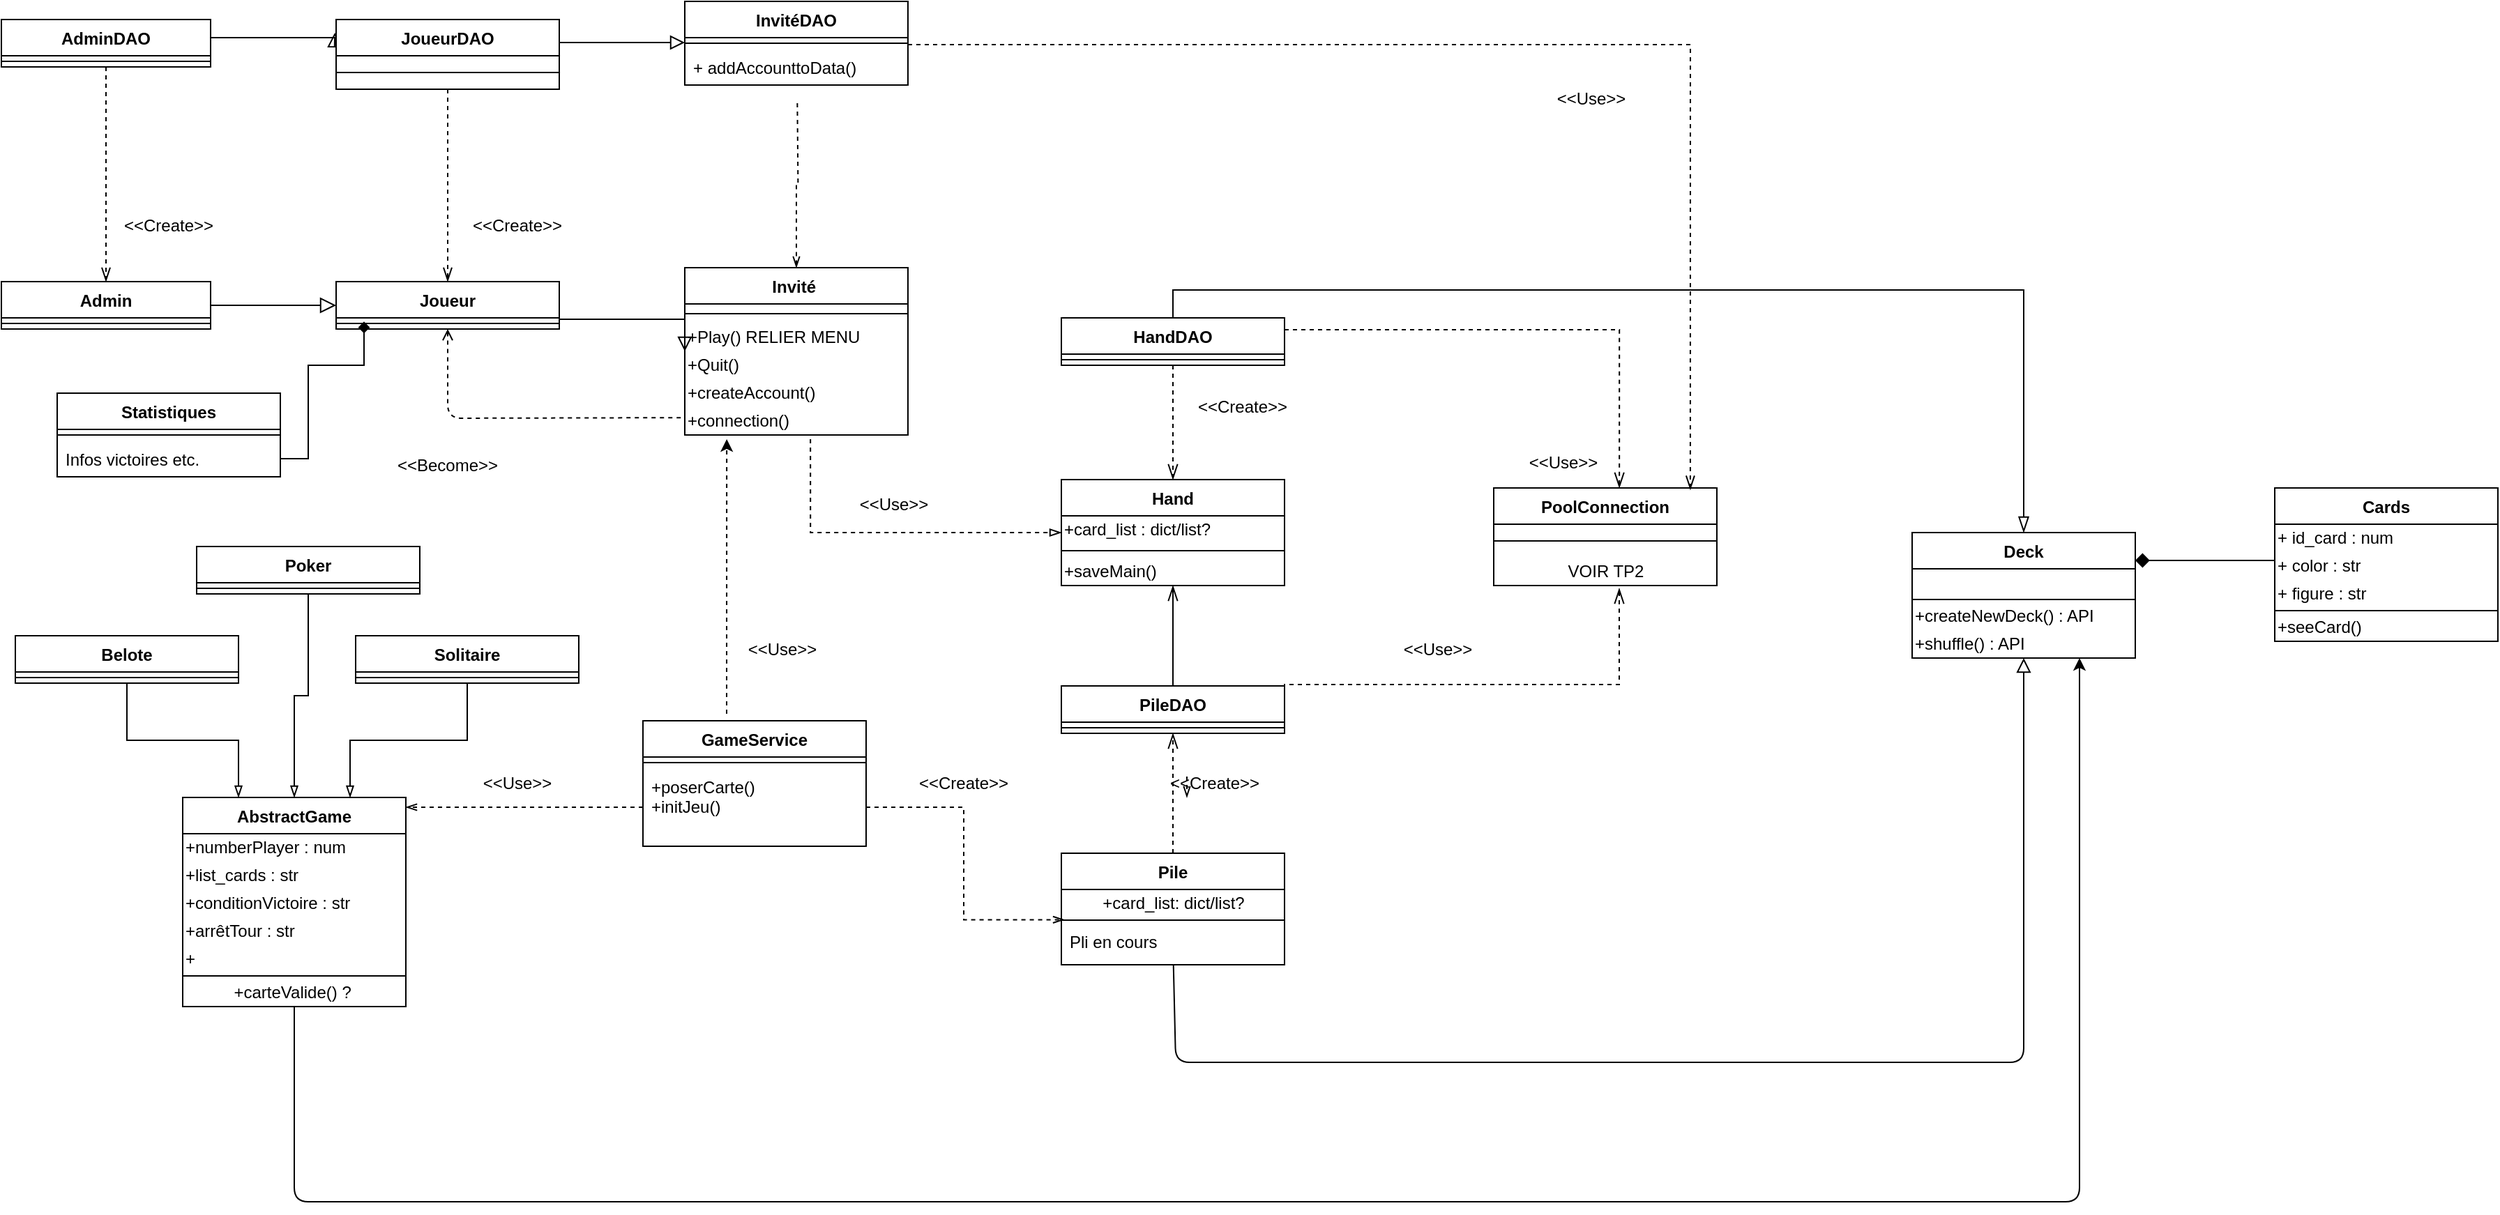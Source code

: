 <mxfile version="13.7.7" type="github">
  <diagram id="C5RBs43oDa-KdzZeNtuy" name="Page-1">
    <mxGraphModel dx="1422" dy="1950" grid="1" gridSize="10" guides="1" tooltips="1" connect="1" arrows="1" fold="1" page="1" pageScale="1" pageWidth="827" pageHeight="1169" math="0" shadow="0" extFonts="Permanent Marker^https://fonts.googleapis.com/css?family=Permanent+Marker">
      <root>
        <mxCell id="WIyWlLk6GJQsqaUBKTNV-0" />
        <mxCell id="WIyWlLk6GJQsqaUBKTNV-1" parent="WIyWlLk6GJQsqaUBKTNV-0" />
        <mxCell id="MVKSW0jM2tbk2f1vbTIU-30" style="edgeStyle=orthogonalEdgeStyle;rounded=0;orthogonalLoop=1;jettySize=auto;html=1;exitX=0.5;exitY=1;exitDx=0;exitDy=0;entryX=0.25;entryY=0;entryDx=0;entryDy=0;endArrow=blockThin;endFill=0;fontColor=none;" parent="WIyWlLk6GJQsqaUBKTNV-1" source="MVKSW0jM2tbk2f1vbTIU-24" target="MVKSW0jM2tbk2f1vbTIU-8" edge="1">
          <mxGeometry relative="1" as="geometry" />
        </mxCell>
        <mxCell id="MVKSW0jM2tbk2f1vbTIU-24" value="Belote" style="swimlane;fontStyle=1;align=center;verticalAlign=top;childLayout=stackLayout;horizontal=1;startSize=26;horizontalStack=0;resizeParent=1;resizeParentMax=0;resizeLast=0;collapsible=1;marginBottom=0;fontColor=none;" parent="WIyWlLk6GJQsqaUBKTNV-1" vertex="1">
          <mxGeometry x="10" y="194" width="160" height="34" as="geometry" />
        </mxCell>
        <mxCell id="MVKSW0jM2tbk2f1vbTIU-26" value="" style="line;strokeWidth=1;fillColor=none;align=left;verticalAlign=middle;spacingTop=-1;spacingLeft=3;spacingRight=3;rotatable=0;labelPosition=right;points=[];portConstraint=eastwest;" parent="MVKSW0jM2tbk2f1vbTIU-24" vertex="1">
          <mxGeometry y="26" width="160" height="8" as="geometry" />
        </mxCell>
        <mxCell id="MVKSW0jM2tbk2f1vbTIU-29" style="edgeStyle=orthogonalEdgeStyle;rounded=0;orthogonalLoop=1;jettySize=auto;html=1;exitX=0.5;exitY=1;exitDx=0;exitDy=0;endArrow=blockThin;endFill=0;fontColor=none;entryX=0.5;entryY=0;entryDx=0;entryDy=0;" parent="WIyWlLk6GJQsqaUBKTNV-1" source="MVKSW0jM2tbk2f1vbTIU-20" target="MVKSW0jM2tbk2f1vbTIU-8" edge="1">
          <mxGeometry relative="1" as="geometry">
            <mxPoint x="210" y="270" as="targetPoint" />
          </mxGeometry>
        </mxCell>
        <mxCell id="MVKSW0jM2tbk2f1vbTIU-20" value="Poker" style="swimlane;fontStyle=1;align=center;verticalAlign=top;childLayout=stackLayout;horizontal=1;startSize=26;horizontalStack=0;resizeParent=1;resizeParentMax=0;resizeLast=0;collapsible=1;marginBottom=0;fontColor=none;" parent="WIyWlLk6GJQsqaUBKTNV-1" vertex="1">
          <mxGeometry x="140" y="130" width="160" height="34" as="geometry" />
        </mxCell>
        <mxCell id="MVKSW0jM2tbk2f1vbTIU-22" value="" style="line;strokeWidth=1;fillColor=none;align=left;verticalAlign=middle;spacingTop=-1;spacingLeft=3;spacingRight=3;rotatable=0;labelPosition=right;points=[];portConstraint=eastwest;" parent="MVKSW0jM2tbk2f1vbTIU-20" vertex="1">
          <mxGeometry y="26" width="160" height="8" as="geometry" />
        </mxCell>
        <mxCell id="MVKSW0jM2tbk2f1vbTIU-31" style="edgeStyle=orthogonalEdgeStyle;rounded=0;orthogonalLoop=1;jettySize=auto;html=1;exitX=0.5;exitY=1;exitDx=0;exitDy=0;entryX=0.75;entryY=0;entryDx=0;entryDy=0;endArrow=blockThin;endFill=0;fontColor=none;" parent="WIyWlLk6GJQsqaUBKTNV-1" source="MVKSW0jM2tbk2f1vbTIU-16" target="MVKSW0jM2tbk2f1vbTIU-8" edge="1">
          <mxGeometry relative="1" as="geometry" />
        </mxCell>
        <mxCell id="MVKSW0jM2tbk2f1vbTIU-16" value="Solitaire" style="swimlane;fontStyle=1;align=center;verticalAlign=top;childLayout=stackLayout;horizontal=1;startSize=26;horizontalStack=0;resizeParent=1;resizeParentMax=0;resizeLast=0;collapsible=1;marginBottom=0;fontColor=none;" parent="WIyWlLk6GJQsqaUBKTNV-1" vertex="1">
          <mxGeometry x="254" y="194" width="160" height="34" as="geometry" />
        </mxCell>
        <mxCell id="MVKSW0jM2tbk2f1vbTIU-18" value="" style="line;strokeWidth=1;fillColor=none;align=left;verticalAlign=middle;spacingTop=-1;spacingLeft=3;spacingRight=3;rotatable=0;labelPosition=right;points=[];portConstraint=eastwest;" parent="MVKSW0jM2tbk2f1vbTIU-16" vertex="1">
          <mxGeometry y="26" width="160" height="8" as="geometry" />
        </mxCell>
        <mxCell id="MVKSW0jM2tbk2f1vbTIU-32" style="edgeStyle=orthogonalEdgeStyle;rounded=0;orthogonalLoop=1;jettySize=auto;html=1;exitX=0;exitY=0.5;exitDx=0;exitDy=0;entryX=1;entryY=0.5;entryDx=0;entryDy=0;endArrow=openThin;endFill=0;fontColor=none;dashed=1;" parent="WIyWlLk6GJQsqaUBKTNV-1" source="MVKSW0jM2tbk2f1vbTIU-3" edge="1">
          <mxGeometry relative="1" as="geometry">
            <mxPoint x="290" y="317" as="targetPoint" />
          </mxGeometry>
        </mxCell>
        <mxCell id="MVKSW0jM2tbk2f1vbTIU-33" value="&amp;lt;&amp;lt;Use&amp;gt;&amp;gt;" style="text;html=1;strokeColor=none;fillColor=none;align=center;verticalAlign=middle;whiteSpace=wrap;rounded=0;fontColor=none;" parent="WIyWlLk6GJQsqaUBKTNV-1" vertex="1">
          <mxGeometry x="350" y="290" width="40" height="20" as="geometry" />
        </mxCell>
        <mxCell id="MVKSW0jM2tbk2f1vbTIU-39" style="edgeStyle=orthogonalEdgeStyle;rounded=0;orthogonalLoop=1;jettySize=auto;html=1;exitX=1;exitY=0.5;exitDx=0;exitDy=0;entryX=0.013;entryY=-0.077;entryDx=0;entryDy=0;entryPerimeter=0;dashed=1;endArrow=openThin;endFill=0;fontColor=none;" parent="WIyWlLk6GJQsqaUBKTNV-1" source="MVKSW0jM2tbk2f1vbTIU-3" target="MVKSW0jM2tbk2f1vbTIU-37" edge="1">
          <mxGeometry relative="1" as="geometry" />
        </mxCell>
        <mxCell id="MVKSW0jM2tbk2f1vbTIU-0" value="GameService" style="swimlane;fontStyle=1;align=center;verticalAlign=top;childLayout=stackLayout;horizontal=1;startSize=26;horizontalStack=0;resizeParent=1;resizeParentMax=0;resizeLast=0;collapsible=1;marginBottom=0;" parent="WIyWlLk6GJQsqaUBKTNV-1" vertex="1">
          <mxGeometry x="460" y="255" width="160" height="90" as="geometry" />
        </mxCell>
        <mxCell id="MVKSW0jM2tbk2f1vbTIU-2" value="" style="line;strokeWidth=1;fillColor=none;align=left;verticalAlign=middle;spacingTop=-1;spacingLeft=3;spacingRight=3;rotatable=0;labelPosition=right;points=[];portConstraint=eastwest;" parent="MVKSW0jM2tbk2f1vbTIU-0" vertex="1">
          <mxGeometry y="26" width="160" height="8" as="geometry" />
        </mxCell>
        <mxCell id="MVKSW0jM2tbk2f1vbTIU-3" value="+poserCarte()&#xa;+initJeu()" style="text;strokeColor=none;fillColor=none;align=left;verticalAlign=top;spacingLeft=4;spacingRight=4;overflow=hidden;rotatable=0;points=[[0,0.5],[1,0.5]];portConstraint=eastwest;" parent="MVKSW0jM2tbk2f1vbTIU-0" vertex="1">
          <mxGeometry y="34" width="160" height="56" as="geometry" />
        </mxCell>
        <mxCell id="MVKSW0jM2tbk2f1vbTIU-40" value="&amp;lt;&amp;lt;Create&amp;gt;&amp;gt;" style="text;html=1;strokeColor=none;fillColor=none;align=center;verticalAlign=middle;whiteSpace=wrap;rounded=0;fontColor=none;" parent="WIyWlLk6GJQsqaUBKTNV-1" vertex="1">
          <mxGeometry x="670" y="290" width="40" height="20" as="geometry" />
        </mxCell>
        <mxCell id="MVKSW0jM2tbk2f1vbTIU-56" style="edgeStyle=orthogonalEdgeStyle;rounded=0;orthogonalLoop=1;jettySize=auto;html=1;entryX=0;entryY=0.5;entryDx=0;entryDy=0;dashed=1;endArrow=blockThin;endFill=0;fontColor=none;exitX=0.563;exitY=1.15;exitDx=0;exitDy=0;exitPerimeter=0;" parent="WIyWlLk6GJQsqaUBKTNV-1" source="MVKSW0jM2tbk2f1vbTIU-142" target="MVKSW0jM2tbk2f1vbTIU-47" edge="1">
          <mxGeometry relative="1" as="geometry">
            <Array as="points">
              <mxPoint x="580" y="120" />
            </Array>
            <mxPoint x="580" y="70" as="sourcePoint" />
          </mxGeometry>
        </mxCell>
        <mxCell id="MVKSW0jM2tbk2f1vbTIU-46" value="&amp;lt;&amp;lt;Use&amp;gt;&amp;gt;" style="text;html=1;strokeColor=none;fillColor=none;align=center;verticalAlign=middle;whiteSpace=wrap;rounded=0;fontColor=none;" parent="WIyWlLk6GJQsqaUBKTNV-1" vertex="1">
          <mxGeometry x="540" y="194" width="40" height="20" as="geometry" />
        </mxCell>
        <mxCell id="MVKSW0jM2tbk2f1vbTIU-76" style="edgeStyle=orthogonalEdgeStyle;rounded=0;orthogonalLoop=1;jettySize=auto;html=1;exitX=0.5;exitY=1;exitDx=0;exitDy=0;entryX=0.5;entryY=0;entryDx=0;entryDy=0;endArrow=openThin;endFill=0;endSize=9;strokeWidth=1;fontColor=none;dashed=1;" parent="WIyWlLk6GJQsqaUBKTNV-1" source="MVKSW0jM2tbk2f1vbTIU-51" target="MVKSW0jM2tbk2f1vbTIU-47" edge="1">
          <mxGeometry relative="1" as="geometry" />
        </mxCell>
        <mxCell id="MVKSW0jM2tbk2f1vbTIU-87" style="edgeStyle=orthogonalEdgeStyle;rounded=0;orthogonalLoop=1;jettySize=auto;html=1;exitX=1;exitY=0.25;exitDx=0;exitDy=0;entryX=0.563;entryY=0;entryDx=0;entryDy=0;entryPerimeter=0;endArrow=openThin;endFill=0;endSize=9;strokeWidth=1;fontColor=none;dashed=1;" parent="WIyWlLk6GJQsqaUBKTNV-1" source="MVKSW0jM2tbk2f1vbTIU-51" target="MVKSW0jM2tbk2f1vbTIU-74" edge="1">
          <mxGeometry relative="1" as="geometry" />
        </mxCell>
        <mxCell id="MVKSW0jM2tbk2f1vbTIU-99" style="edgeStyle=orthogonalEdgeStyle;rounded=0;orthogonalLoop=1;jettySize=auto;html=1;exitX=0.5;exitY=0;exitDx=0;exitDy=0;entryX=0.5;entryY=0;entryDx=0;entryDy=0;endArrow=blockThin;endFill=0;endSize=9;strokeWidth=1;fontColor=none;" parent="WIyWlLk6GJQsqaUBKTNV-1" source="MVKSW0jM2tbk2f1vbTIU-51" target="MVKSW0jM2tbk2f1vbTIU-90" edge="1">
          <mxGeometry relative="1" as="geometry" />
        </mxCell>
        <mxCell id="MVKSW0jM2tbk2f1vbTIU-51" value="HandDAO" style="swimlane;fontStyle=1;align=center;verticalAlign=top;childLayout=stackLayout;horizontal=1;startSize=26;horizontalStack=0;resizeParent=1;resizeParentMax=0;resizeLast=0;collapsible=1;marginBottom=0;fontColor=none;" parent="WIyWlLk6GJQsqaUBKTNV-1" vertex="1">
          <mxGeometry x="760" y="-34" width="160" height="34" as="geometry" />
        </mxCell>
        <mxCell id="MVKSW0jM2tbk2f1vbTIU-52" value="" style="line;strokeWidth=1;fillColor=none;align=left;verticalAlign=middle;spacingTop=-1;spacingLeft=3;spacingRight=3;rotatable=0;labelPosition=right;points=[];portConstraint=eastwest;" parent="MVKSW0jM2tbk2f1vbTIU-51" vertex="1">
          <mxGeometry y="26" width="160" height="8" as="geometry" />
        </mxCell>
        <mxCell id="MVKSW0jM2tbk2f1vbTIU-57" value="&amp;lt;&amp;lt;Use&amp;gt;&amp;gt;" style="text;html=1;strokeColor=none;fillColor=none;align=center;verticalAlign=middle;whiteSpace=wrap;rounded=0;fontColor=none;" parent="WIyWlLk6GJQsqaUBKTNV-1" vertex="1">
          <mxGeometry x="620" y="90" width="40" height="20" as="geometry" />
        </mxCell>
        <mxCell id="MVKSW0jM2tbk2f1vbTIU-72" style="edgeStyle=orthogonalEdgeStyle;rounded=0;orthogonalLoop=1;jettySize=auto;html=1;exitX=1;exitY=0.5;exitDx=0;exitDy=0;entryX=0;entryY=0.5;entryDx=0;entryDy=0;endArrow=block;endFill=0;fontColor=none;strokeWidth=1;endSize=8;" parent="WIyWlLk6GJQsqaUBKTNV-1" source="MVKSW0jM2tbk2f1vbTIU-59" target="MVKSW0jM2tbk2f1vbTIU-69" edge="1">
          <mxGeometry relative="1" as="geometry">
            <Array as="points">
              <mxPoint x="400" y="-33" />
            </Array>
          </mxGeometry>
        </mxCell>
        <mxCell id="MVKSW0jM2tbk2f1vbTIU-59" value="Joueur&#xa;" style="swimlane;fontStyle=1;align=center;verticalAlign=top;childLayout=stackLayout;horizontal=1;startSize=26;horizontalStack=0;resizeParent=1;resizeParentMax=0;resizeLast=0;collapsible=1;marginBottom=0;fontColor=none;" parent="WIyWlLk6GJQsqaUBKTNV-1" vertex="1">
          <mxGeometry x="240" y="-60" width="160" height="34" as="geometry" />
        </mxCell>
        <mxCell id="MVKSW0jM2tbk2f1vbTIU-61" value="" style="line;strokeWidth=1;fillColor=none;align=left;verticalAlign=middle;spacingTop=-1;spacingLeft=3;spacingRight=3;rotatable=0;labelPosition=right;points=[];portConstraint=eastwest;" parent="MVKSW0jM2tbk2f1vbTIU-59" vertex="1">
          <mxGeometry y="26" width="160" height="8" as="geometry" />
        </mxCell>
        <mxCell id="MVKSW0jM2tbk2f1vbTIU-71" style="edgeStyle=orthogonalEdgeStyle;rounded=0;orthogonalLoop=1;jettySize=auto;html=1;exitX=1;exitY=0.5;exitDx=0;exitDy=0;entryX=0;entryY=0.5;entryDx=0;entryDy=0;endArrow=block;endFill=0;fontColor=none;endSize=9;" parent="WIyWlLk6GJQsqaUBKTNV-1" source="MVKSW0jM2tbk2f1vbTIU-67" target="MVKSW0jM2tbk2f1vbTIU-59" edge="1">
          <mxGeometry relative="1" as="geometry" />
        </mxCell>
        <mxCell id="MVKSW0jM2tbk2f1vbTIU-67" value="Admin" style="swimlane;fontStyle=1;align=center;verticalAlign=top;childLayout=stackLayout;horizontal=1;startSize=26;horizontalStack=0;resizeParent=1;resizeParentMax=0;resizeLast=0;collapsible=1;marginBottom=0;fontColor=none;" parent="WIyWlLk6GJQsqaUBKTNV-1" vertex="1">
          <mxGeometry y="-60" width="150" height="34" as="geometry" />
        </mxCell>
        <mxCell id="MVKSW0jM2tbk2f1vbTIU-68" value="" style="line;strokeWidth=1;fillColor=none;align=left;verticalAlign=middle;spacingTop=-1;spacingLeft=3;spacingRight=3;rotatable=0;labelPosition=right;points=[];portConstraint=eastwest;" parent="MVKSW0jM2tbk2f1vbTIU-67" vertex="1">
          <mxGeometry y="26" width="150" height="8" as="geometry" />
        </mxCell>
        <mxCell id="MVKSW0jM2tbk2f1vbTIU-77" value="&amp;lt;&amp;lt;Create&amp;gt;&amp;gt;" style="text;html=1;strokeColor=none;fillColor=none;align=center;verticalAlign=middle;whiteSpace=wrap;rounded=0;fontColor=none;" parent="WIyWlLk6GJQsqaUBKTNV-1" vertex="1">
          <mxGeometry x="870" y="20" width="40" height="20" as="geometry" />
        </mxCell>
        <mxCell id="MVKSW0jM2tbk2f1vbTIU-83" style="edgeStyle=orthogonalEdgeStyle;rounded=0;orthogonalLoop=1;jettySize=auto;html=1;exitX=0.5;exitY=0;exitDx=0;exitDy=0;entryX=0.5;entryY=1;entryDx=0;entryDy=0;dashed=1;endArrow=openThin;endFill=0;endSize=9;strokeWidth=1;fontColor=none;" parent="WIyWlLk6GJQsqaUBKTNV-1" source="MVKSW0jM2tbk2f1vbTIU-34" target="MVKSW0jM2tbk2f1vbTIU-79" edge="1">
          <mxGeometry relative="1" as="geometry" />
        </mxCell>
        <mxCell id="MVKSW0jM2tbk2f1vbTIU-86" style="edgeStyle=orthogonalEdgeStyle;rounded=0;orthogonalLoop=1;jettySize=auto;html=1;endArrow=openThin;endFill=0;endSize=9;strokeWidth=1;fontColor=none;dashed=1;exitX=1;exitY=0.75;exitDx=0;exitDy=0;" parent="WIyWlLk6GJQsqaUBKTNV-1" source="MVKSW0jM2tbk2f1vbTIU-79" edge="1">
          <mxGeometry relative="1" as="geometry">
            <mxPoint x="1160" y="160" as="targetPoint" />
            <mxPoint x="950" y="230" as="sourcePoint" />
            <Array as="points">
              <mxPoint x="1160" y="229" />
            </Array>
          </mxGeometry>
        </mxCell>
        <mxCell id="MVKSW0jM2tbk2f1vbTIU-34" value="Pile" style="swimlane;fontStyle=1;align=center;verticalAlign=top;childLayout=stackLayout;horizontal=1;startSize=26;horizontalStack=0;resizeParent=1;resizeParentMax=0;resizeLast=0;collapsible=1;marginBottom=0;fontColor=none;" parent="WIyWlLk6GJQsqaUBKTNV-1" vertex="1">
          <mxGeometry x="760" y="350" width="160" height="80" as="geometry" />
        </mxCell>
        <mxCell id="MVKSW0jM2tbk2f1vbTIU-125" value="+card_list: dict/list?" style="text;html=1;align=center;verticalAlign=middle;resizable=0;points=[];autosize=1;fontColor=none;" parent="MVKSW0jM2tbk2f1vbTIU-34" vertex="1">
          <mxGeometry y="26" width="160" height="20" as="geometry" />
        </mxCell>
        <mxCell id="MVKSW0jM2tbk2f1vbTIU-36" value="" style="line;strokeWidth=1;fillColor=none;align=left;verticalAlign=middle;spacingTop=-1;spacingLeft=3;spacingRight=3;rotatable=0;labelPosition=right;points=[];portConstraint=eastwest;" parent="MVKSW0jM2tbk2f1vbTIU-34" vertex="1">
          <mxGeometry y="46" width="160" height="4" as="geometry" />
        </mxCell>
        <mxCell id="MVKSW0jM2tbk2f1vbTIU-37" value="Pli en cours" style="text;strokeColor=none;fillColor=none;align=left;verticalAlign=top;spacingLeft=4;spacingRight=4;overflow=hidden;rotatable=0;points=[[0,0.5],[1,0.5]];portConstraint=eastwest;" parent="MVKSW0jM2tbk2f1vbTIU-34" vertex="1">
          <mxGeometry y="50" width="160" height="30" as="geometry" />
        </mxCell>
        <mxCell id="MVKSW0jM2tbk2f1vbTIU-85" style="edgeStyle=orthogonalEdgeStyle;rounded=0;orthogonalLoop=1;jettySize=auto;html=1;exitX=0.5;exitY=0;exitDx=0;exitDy=0;entryX=0.5;entryY=1;entryDx=0;entryDy=0;endArrow=openThin;endFill=0;endSize=9;strokeWidth=1;fontColor=none;" parent="WIyWlLk6GJQsqaUBKTNV-1" source="MVKSW0jM2tbk2f1vbTIU-79" target="MVKSW0jM2tbk2f1vbTIU-47" edge="1">
          <mxGeometry relative="1" as="geometry" />
        </mxCell>
        <mxCell id="MVKSW0jM2tbk2f1vbTIU-84" value="&amp;lt;&amp;lt;Create&amp;gt;&amp;gt;" style="text;html=1;strokeColor=none;fillColor=none;align=center;verticalAlign=middle;whiteSpace=wrap;rounded=0;fontColor=none;" parent="WIyWlLk6GJQsqaUBKTNV-1" vertex="1">
          <mxGeometry x="850" y="290" width="40" height="20" as="geometry" />
        </mxCell>
        <mxCell id="MVKSW0jM2tbk2f1vbTIU-88" value="&amp;lt;&amp;lt;Use&amp;gt;&amp;gt;" style="text;html=1;strokeColor=none;fillColor=none;align=center;verticalAlign=middle;whiteSpace=wrap;rounded=0;fontColor=none;" parent="WIyWlLk6GJQsqaUBKTNV-1" vertex="1">
          <mxGeometry x="1100" y="60" width="40" height="20" as="geometry" />
        </mxCell>
        <mxCell id="MVKSW0jM2tbk2f1vbTIU-89" value="&amp;lt;&amp;lt;Use&amp;gt;&amp;gt;" style="text;html=1;strokeColor=none;fillColor=none;align=center;verticalAlign=middle;whiteSpace=wrap;rounded=0;fontColor=none;" parent="WIyWlLk6GJQsqaUBKTNV-1" vertex="1">
          <mxGeometry x="1010" y="194" width="40" height="20" as="geometry" />
        </mxCell>
        <mxCell id="MVKSW0jM2tbk2f1vbTIU-90" value="Deck" style="swimlane;fontStyle=1;align=center;verticalAlign=top;childLayout=stackLayout;horizontal=1;startSize=26;horizontalStack=0;resizeParent=1;resizeParentMax=0;resizeLast=0;collapsible=1;marginBottom=0;fontColor=none;" parent="WIyWlLk6GJQsqaUBKTNV-1" vertex="1">
          <mxGeometry x="1370" y="120" width="160" height="90" as="geometry" />
        </mxCell>
        <mxCell id="MVKSW0jM2tbk2f1vbTIU-92" value="" style="line;strokeWidth=1;fillColor=none;align=left;verticalAlign=middle;spacingTop=-1;spacingLeft=3;spacingRight=3;rotatable=0;labelPosition=right;points=[];portConstraint=eastwest;" parent="MVKSW0jM2tbk2f1vbTIU-90" vertex="1">
          <mxGeometry y="26" width="160" height="44" as="geometry" />
        </mxCell>
        <mxCell id="MVKSW0jM2tbk2f1vbTIU-119" value="+shuffle() : API" style="text;html=1;align=left;verticalAlign=middle;resizable=0;points=[];autosize=1;fontColor=none;" parent="MVKSW0jM2tbk2f1vbTIU-90" vertex="1">
          <mxGeometry y="70" width="160" height="20" as="geometry" />
        </mxCell>
        <mxCell id="MVKSW0jM2tbk2f1vbTIU-101" value="" style="endArrow=block;html=1;strokeWidth=1;fontColor=none;entryX=0.5;entryY=1;entryDx=0;entryDy=0;endFill=0;endSize=8;" parent="WIyWlLk6GJQsqaUBKTNV-1" target="MVKSW0jM2tbk2f1vbTIU-90" edge="1" source="MVKSW0jM2tbk2f1vbTIU-37">
          <mxGeometry width="50" height="50" relative="1" as="geometry">
            <mxPoint x="842" y="490" as="sourcePoint" />
            <mxPoint x="1449.68" y="182.002" as="targetPoint" />
            <Array as="points">
              <mxPoint x="842" y="500" />
              <mxPoint x="1450" y="500" />
            </Array>
          </mxGeometry>
        </mxCell>
        <mxCell id="MVKSW0jM2tbk2f1vbTIU-102" style="edgeStyle=orthogonalEdgeStyle;rounded=0;orthogonalLoop=1;jettySize=auto;html=1;exitX=0;exitY=0.5;exitDx=0;exitDy=0;entryX=1;entryY=0.5;entryDx=0;entryDy=0;endArrow=diamond;endFill=1;endSize=8;strokeWidth=1;fontColor=none;" parent="WIyWlLk6GJQsqaUBKTNV-1" edge="1">
          <mxGeometry relative="1" as="geometry">
            <mxPoint x="1630" y="140" as="sourcePoint" />
            <mxPoint x="1530" y="140" as="targetPoint" />
          </mxGeometry>
        </mxCell>
        <mxCell id="MVKSW0jM2tbk2f1vbTIU-106" value="" style="endArrow=classic;html=1;strokeWidth=1;fontColor=none;exitX=0.5;exitY=1;exitDx=0;exitDy=0;entryX=0.75;entryY=1;entryDx=0;entryDy=0;" parent="WIyWlLk6GJQsqaUBKTNV-1" source="MVKSW0jM2tbk2f1vbTIU-8" target="MVKSW0jM2tbk2f1vbTIU-90" edge="1">
          <mxGeometry width="50" height="50" relative="1" as="geometry">
            <mxPoint x="250" y="480" as="sourcePoint" />
            <mxPoint x="300" y="430" as="targetPoint" />
            <Array as="points">
              <mxPoint x="210" y="600" />
              <mxPoint x="700" y="600" />
              <mxPoint x="930" y="600" />
              <mxPoint x="1490" y="600" />
            </Array>
          </mxGeometry>
        </mxCell>
        <mxCell id="MVKSW0jM2tbk2f1vbTIU-94" value="Cards" style="swimlane;fontStyle=1;align=center;verticalAlign=top;childLayout=stackLayout;horizontal=1;startSize=26;horizontalStack=0;resizeParent=1;resizeParentMax=0;resizeLast=0;collapsible=1;marginBottom=0;fontColor=none;" parent="WIyWlLk6GJQsqaUBKTNV-1" vertex="1">
          <mxGeometry x="1630" y="88" width="160" height="110" as="geometry" />
        </mxCell>
        <mxCell id="MVKSW0jM2tbk2f1vbTIU-110" value="+ id_card : num" style="text;html=1;align=left;verticalAlign=middle;resizable=0;points=[];autosize=1;fontColor=none;" parent="MVKSW0jM2tbk2f1vbTIU-94" vertex="1">
          <mxGeometry y="26" width="160" height="20" as="geometry" />
        </mxCell>
        <mxCell id="MVKSW0jM2tbk2f1vbTIU-111" value="+ color : str" style="text;html=1;align=left;verticalAlign=middle;resizable=0;points=[];autosize=1;fontColor=none;" parent="MVKSW0jM2tbk2f1vbTIU-94" vertex="1">
          <mxGeometry y="46" width="160" height="20" as="geometry" />
        </mxCell>
        <mxCell id="MVKSW0jM2tbk2f1vbTIU-107" value="+ figure : str" style="text;html=1;align=left;verticalAlign=middle;resizable=0;points=[];autosize=1;fontColor=none;" parent="MVKSW0jM2tbk2f1vbTIU-94" vertex="1">
          <mxGeometry y="66" width="160" height="20" as="geometry" />
        </mxCell>
        <mxCell id="MVKSW0jM2tbk2f1vbTIU-96" value="" style="line;strokeWidth=1;fillColor=none;align=left;verticalAlign=middle;spacingTop=-1;spacingLeft=3;spacingRight=3;rotatable=0;labelPosition=right;points=[];portConstraint=eastwest;" parent="MVKSW0jM2tbk2f1vbTIU-94" vertex="1">
          <mxGeometry y="86" width="160" height="4" as="geometry" />
        </mxCell>
        <mxCell id="MVKSW0jM2tbk2f1vbTIU-113" value="+seeCard()" style="text;html=1;align=left;verticalAlign=middle;resizable=0;points=[];autosize=1;fontColor=none;" parent="MVKSW0jM2tbk2f1vbTIU-94" vertex="1">
          <mxGeometry y="90" width="160" height="20" as="geometry" />
        </mxCell>
        <mxCell id="MVKSW0jM2tbk2f1vbTIU-122" value="+createNewDeck() : API" style="text;html=1;align=left;verticalAlign=middle;resizable=0;points=[];autosize=1;fontColor=none;" parent="WIyWlLk6GJQsqaUBKTNV-1" vertex="1">
          <mxGeometry x="1370" y="170" width="140" height="20" as="geometry" />
        </mxCell>
        <mxCell id="MVKSW0jM2tbk2f1vbTIU-74" value="PoolConnection" style="swimlane;fontStyle=1;align=center;verticalAlign=top;childLayout=stackLayout;horizontal=1;startSize=26;horizontalStack=0;resizeParent=1;resizeParentMax=0;resizeLast=0;collapsible=1;marginBottom=0;fontColor=none;" parent="WIyWlLk6GJQsqaUBKTNV-1" vertex="1">
          <mxGeometry x="1070" y="88" width="160" height="70" as="geometry" />
        </mxCell>
        <mxCell id="MVKSW0jM2tbk2f1vbTIU-75" value="" style="line;strokeWidth=1;fillColor=none;align=left;verticalAlign=middle;spacingTop=-1;spacingLeft=3;spacingRight=3;rotatable=0;labelPosition=right;points=[];portConstraint=eastwest;" parent="MVKSW0jM2tbk2f1vbTIU-74" vertex="1">
          <mxGeometry y="26" width="160" height="24" as="geometry" />
        </mxCell>
        <mxCell id="MVKSW0jM2tbk2f1vbTIU-146" value="VOIR TP2" style="text;html=1;align=center;verticalAlign=middle;resizable=0;points=[];autosize=1;fontColor=none;" parent="MVKSW0jM2tbk2f1vbTIU-74" vertex="1">
          <mxGeometry y="50" width="160" height="20" as="geometry" />
        </mxCell>
        <mxCell id="MVKSW0jM2tbk2f1vbTIU-130" style="edgeStyle=orthogonalEdgeStyle;rounded=0;orthogonalLoop=1;jettySize=auto;html=1;exitX=1;exitY=-0.115;exitDx=0;exitDy=0;endArrow=openThin;endFill=0;endSize=8;strokeWidth=1;fontColor=none;entryX=0.881;entryY=0.019;entryDx=0;entryDy=0;entryPerimeter=0;dashed=1;exitPerimeter=0;" parent="WIyWlLk6GJQsqaUBKTNV-1" source="MVKSW0jM2tbk2f1vbTIU-156" target="MVKSW0jM2tbk2f1vbTIU-74" edge="1">
          <mxGeometry relative="1" as="geometry">
            <mxPoint x="1210" y="80" as="targetPoint" />
          </mxGeometry>
        </mxCell>
        <mxCell id="MVKSW0jM2tbk2f1vbTIU-134" style="edgeStyle=orthogonalEdgeStyle;rounded=0;orthogonalLoop=1;jettySize=auto;html=1;exitX=0.5;exitY=1;exitDx=0;exitDy=0;entryX=0.5;entryY=0;entryDx=0;entryDy=0;dashed=1;endArrow=openThin;endFill=0;endSize=8;strokeWidth=1;fontColor=none;" parent="WIyWlLk6GJQsqaUBKTNV-1" source="MVKSW0jM2tbk2f1vbTIU-126" target="MVKSW0jM2tbk2f1vbTIU-59" edge="1">
          <mxGeometry relative="1" as="geometry" />
        </mxCell>
        <mxCell id="MVKSW0jM2tbk2f1vbTIU-133" value="&amp;lt;&amp;lt;Use&amp;gt;&amp;gt;" style="text;html=1;strokeColor=none;fillColor=none;align=center;verticalAlign=middle;whiteSpace=wrap;rounded=0;fontColor=none;" parent="WIyWlLk6GJQsqaUBKTNV-1" vertex="1">
          <mxGeometry x="1120" y="-201" width="40" height="20" as="geometry" />
        </mxCell>
        <mxCell id="MVKSW0jM2tbk2f1vbTIU-135" value="&amp;lt;&amp;lt;Create&amp;gt;&amp;gt;" style="text;html=1;strokeColor=none;fillColor=none;align=center;verticalAlign=middle;whiteSpace=wrap;rounded=0;fontColor=none;" parent="WIyWlLk6GJQsqaUBKTNV-1" vertex="1">
          <mxGeometry x="350" y="-110" width="40" height="20" as="geometry" />
        </mxCell>
        <mxCell id="MVKSW0jM2tbk2f1vbTIU-139" style="edgeStyle=orthogonalEdgeStyle;rounded=0;orthogonalLoop=1;jettySize=auto;html=1;exitX=1;exitY=0.5;exitDx=0;exitDy=0;startArrow=none;startFill=0;startSize=8;endArrow=block;endFill=0;endSize=8;strokeWidth=1;fontColor=none;entryX=-0.006;entryY=0.189;entryDx=0;entryDy=0;entryPerimeter=0;" parent="WIyWlLk6GJQsqaUBKTNV-1" source="MVKSW0jM2tbk2f1vbTIU-137" target="MVKSW0jM2tbk2f1vbTIU-126" edge="1">
          <mxGeometry relative="1" as="geometry">
            <mxPoint x="230" y="-231" as="targetPoint" />
            <Array as="points">
              <mxPoint x="150" y="-235" />
            </Array>
          </mxGeometry>
        </mxCell>
        <mxCell id="MVKSW0jM2tbk2f1vbTIU-140" style="edgeStyle=orthogonalEdgeStyle;rounded=0;orthogonalLoop=1;jettySize=auto;html=1;exitX=0.5;exitY=1;exitDx=0;exitDy=0;entryX=0.5;entryY=0;entryDx=0;entryDy=0;startArrow=none;startFill=0;startSize=8;endArrow=openThin;endFill=0;endSize=8;strokeWidth=1;fontColor=none;dashed=1;" parent="WIyWlLk6GJQsqaUBKTNV-1" source="MVKSW0jM2tbk2f1vbTIU-137" target="MVKSW0jM2tbk2f1vbTIU-67" edge="1">
          <mxGeometry relative="1" as="geometry" />
        </mxCell>
        <mxCell id="MVKSW0jM2tbk2f1vbTIU-141" value="&amp;lt;&amp;lt;Create&amp;gt;&amp;gt;" style="text;html=1;strokeColor=none;fillColor=none;align=center;verticalAlign=middle;whiteSpace=wrap;rounded=0;fontColor=none;" parent="WIyWlLk6GJQsqaUBKTNV-1" vertex="1">
          <mxGeometry x="100" y="-110" width="40" height="20" as="geometry" />
        </mxCell>
        <mxCell id="5KWjt4JvU5Wqs_fnBMRH-2" style="edgeStyle=orthogonalEdgeStyle;rounded=0;orthogonalLoop=1;jettySize=auto;html=1;exitX=0.5;exitY=0;exitDx=0;exitDy=0;endArrow=none;endFill=0;dashed=1;startArrow=openThin;startFill=0;" parent="WIyWlLk6GJQsqaUBKTNV-1" source="MVKSW0jM2tbk2f1vbTIU-69" edge="1">
          <mxGeometry relative="1" as="geometry">
            <mxPoint x="570.667" y="-190" as="targetPoint" />
          </mxGeometry>
        </mxCell>
        <mxCell id="MVKSW0jM2tbk2f1vbTIU-148" value="" style="endArrow=none;dashed=1;html=1;strokeWidth=1;fontColor=none;entryX=-0.013;entryY=0.379;entryDx=0;entryDy=0;entryPerimeter=0;exitX=0.5;exitY=1;exitDx=0;exitDy=0;endFill=0;startArrow=open;startFill=0;" parent="WIyWlLk6GJQsqaUBKTNV-1" source="MVKSW0jM2tbk2f1vbTIU-59" target="MVKSW0jM2tbk2f1vbTIU-142" edge="1">
          <mxGeometry width="50" height="50" relative="1" as="geometry">
            <mxPoint x="430" y="80" as="sourcePoint" />
            <mxPoint x="480" y="30" as="targetPoint" />
            <Array as="points">
              <mxPoint x="320" y="38" />
            </Array>
          </mxGeometry>
        </mxCell>
        <mxCell id="MVKSW0jM2tbk2f1vbTIU-149" value="&amp;lt;&amp;lt;Become&amp;gt;&amp;gt;" style="text;html=1;strokeColor=none;fillColor=none;align=center;verticalAlign=middle;whiteSpace=wrap;rounded=0;fontColor=none;" parent="WIyWlLk6GJQsqaUBKTNV-1" vertex="1">
          <mxGeometry x="300" y="63" width="40" height="17" as="geometry" />
        </mxCell>
        <mxCell id="MVKSW0jM2tbk2f1vbTIU-126" value="JoueurDAO" style="swimlane;fontStyle=1;align=center;verticalAlign=top;childLayout=stackLayout;horizontal=1;startSize=26;horizontalStack=0;resizeParent=1;resizeParentMax=0;resizeLast=0;collapsible=1;marginBottom=0;fontColor=none;" parent="WIyWlLk6GJQsqaUBKTNV-1" vertex="1">
          <mxGeometry x="240" y="-248" width="160" height="50" as="geometry" />
        </mxCell>
        <mxCell id="MVKSW0jM2tbk2f1vbTIU-128" value="" style="line;strokeWidth=1;fillColor=none;align=left;verticalAlign=middle;spacingTop=-1;spacingLeft=3;spacingRight=3;rotatable=0;labelPosition=right;points=[];portConstraint=eastwest;" parent="MVKSW0jM2tbk2f1vbTIU-126" vertex="1">
          <mxGeometry y="26" width="160" height="24" as="geometry" />
        </mxCell>
        <mxCell id="MVKSW0jM2tbk2f1vbTIU-137" value="AdminDAO" style="swimlane;fontStyle=1;align=center;verticalAlign=top;childLayout=stackLayout;horizontal=1;startSize=26;horizontalStack=0;resizeParent=1;resizeParentMax=0;resizeLast=0;collapsible=1;marginBottom=0;fontColor=none;" parent="WIyWlLk6GJQsqaUBKTNV-1" vertex="1">
          <mxGeometry y="-248" width="150" height="34" as="geometry" />
        </mxCell>
        <mxCell id="MVKSW0jM2tbk2f1vbTIU-138" value="" style="line;strokeWidth=1;fillColor=none;align=left;verticalAlign=middle;spacingTop=-1;spacingLeft=3;spacingRight=3;rotatable=0;labelPosition=right;points=[];portConstraint=eastwest;" parent="MVKSW0jM2tbk2f1vbTIU-137" vertex="1">
          <mxGeometry y="26" width="150" height="8" as="geometry" />
        </mxCell>
        <mxCell id="MVKSW0jM2tbk2f1vbTIU-153" value="InvitéDAO" style="swimlane;fontStyle=1;align=center;verticalAlign=top;childLayout=stackLayout;horizontal=1;startSize=26;horizontalStack=0;resizeParent=1;resizeParentMax=0;resizeLast=0;collapsible=1;marginBottom=0;fontColor=none;" parent="WIyWlLk6GJQsqaUBKTNV-1" vertex="1">
          <mxGeometry x="490" y="-261" width="160" height="60" as="geometry" />
        </mxCell>
        <mxCell id="MVKSW0jM2tbk2f1vbTIU-155" value="" style="line;strokeWidth=1;fillColor=none;align=left;verticalAlign=middle;spacingTop=-1;spacingLeft=3;spacingRight=3;rotatable=0;labelPosition=right;points=[];portConstraint=eastwest;" parent="MVKSW0jM2tbk2f1vbTIU-153" vertex="1">
          <mxGeometry y="26" width="160" height="8" as="geometry" />
        </mxCell>
        <mxCell id="MVKSW0jM2tbk2f1vbTIU-156" value="+ addAccounttoData() " style="text;strokeColor=none;fillColor=none;align=left;verticalAlign=top;spacingLeft=4;spacingRight=4;overflow=hidden;rotatable=0;points=[[0,0.5],[1,0.5]];portConstraint=eastwest;" parent="MVKSW0jM2tbk2f1vbTIU-153" vertex="1">
          <mxGeometry y="34" width="160" height="26" as="geometry" />
        </mxCell>
        <mxCell id="MVKSW0jM2tbk2f1vbTIU-161" style="edgeStyle=orthogonalEdgeStyle;rounded=0;orthogonalLoop=1;jettySize=auto;html=1;exitX=1;exitY=0.5;exitDx=0;exitDy=0;entryX=0;entryY=0.5;entryDx=0;entryDy=0;startArrow=none;startFill=0;startSize=8;endArrow=block;endFill=0;endSize=8;strokeWidth=1;fontColor=none;" parent="WIyWlLk6GJQsqaUBKTNV-1" edge="1">
          <mxGeometry relative="1" as="geometry">
            <mxPoint x="400" y="-231.5" as="sourcePoint" />
            <mxPoint x="490" y="-231.5" as="targetPoint" />
          </mxGeometry>
        </mxCell>
        <mxCell id="MVKSW0jM2tbk2f1vbTIU-8" value="AbstractGame" style="swimlane;fontStyle=1;align=center;verticalAlign=top;childLayout=stackLayout;horizontal=1;startSize=26;horizontalStack=0;resizeParent=1;resizeParentMax=0;resizeLast=0;collapsible=1;marginBottom=0;" parent="WIyWlLk6GJQsqaUBKTNV-1" vertex="1">
          <mxGeometry x="130" y="310" width="160" height="150" as="geometry" />
        </mxCell>
        <mxCell id="MVKSW0jM2tbk2f1vbTIU-164" value="+numberPlayer : num" style="text;html=1;align=left;verticalAlign=middle;resizable=0;points=[];autosize=1;fontColor=none;" parent="MVKSW0jM2tbk2f1vbTIU-8" vertex="1">
          <mxGeometry y="26" width="160" height="20" as="geometry" />
        </mxCell>
        <mxCell id="MVKSW0jM2tbk2f1vbTIU-165" value="+list_cards : str" style="text;html=1;align=left;verticalAlign=middle;resizable=0;points=[];autosize=1;fontColor=none;" parent="MVKSW0jM2tbk2f1vbTIU-8" vertex="1">
          <mxGeometry y="46" width="160" height="20" as="geometry" />
        </mxCell>
        <mxCell id="MVKSW0jM2tbk2f1vbTIU-166" value="+conditionVictoire : str" style="text;html=1;align=left;verticalAlign=middle;resizable=0;points=[];autosize=1;fontColor=none;" parent="MVKSW0jM2tbk2f1vbTIU-8" vertex="1">
          <mxGeometry y="66" width="160" height="20" as="geometry" />
        </mxCell>
        <mxCell id="MVKSW0jM2tbk2f1vbTIU-167" value="+arrêtTour : str" style="text;html=1;align=left;verticalAlign=middle;resizable=0;points=[];autosize=1;fontColor=none;" parent="MVKSW0jM2tbk2f1vbTIU-8" vertex="1">
          <mxGeometry y="86" width="160" height="20" as="geometry" />
        </mxCell>
        <mxCell id="MVKSW0jM2tbk2f1vbTIU-168" value="+" style="text;html=1;align=left;verticalAlign=middle;resizable=0;points=[];autosize=1;fontColor=none;" parent="MVKSW0jM2tbk2f1vbTIU-8" vertex="1">
          <mxGeometry y="106" width="160" height="20" as="geometry" />
        </mxCell>
        <mxCell id="MVKSW0jM2tbk2f1vbTIU-10" value="" style="line;strokeWidth=1;fillColor=none;align=left;verticalAlign=middle;spacingTop=-1;spacingLeft=3;spacingRight=3;rotatable=0;labelPosition=right;points=[];portConstraint=eastwest;" parent="MVKSW0jM2tbk2f1vbTIU-8" vertex="1">
          <mxGeometry y="126" width="160" height="4" as="geometry" />
        </mxCell>
        <mxCell id="MVKSW0jM2tbk2f1vbTIU-169" value="+carteValide() ?&amp;nbsp;" style="text;html=1;align=center;verticalAlign=middle;resizable=0;points=[];autosize=1;fontColor=none;" parent="MVKSW0jM2tbk2f1vbTIU-8" vertex="1">
          <mxGeometry y="130" width="160" height="20" as="geometry" />
        </mxCell>
        <mxCell id="MVKSW0jM2tbk2f1vbTIU-12" value="Statistiques" style="swimlane;fontStyle=1;align=center;verticalAlign=top;childLayout=stackLayout;horizontal=1;startSize=26;horizontalStack=0;resizeParent=1;resizeParentMax=0;resizeLast=0;collapsible=1;marginBottom=0;" parent="WIyWlLk6GJQsqaUBKTNV-1" vertex="1">
          <mxGeometry x="40" y="20" width="160" height="60" as="geometry" />
        </mxCell>
        <mxCell id="MVKSW0jM2tbk2f1vbTIU-14" value="" style="line;strokeWidth=1;fillColor=none;align=left;verticalAlign=middle;spacingTop=-1;spacingLeft=3;spacingRight=3;rotatable=0;labelPosition=right;points=[];portConstraint=eastwest;" parent="MVKSW0jM2tbk2f1vbTIU-12" vertex="1">
          <mxGeometry y="26" width="160" height="8" as="geometry" />
        </mxCell>
        <mxCell id="MVKSW0jM2tbk2f1vbTIU-15" value="Infos victoires etc. " style="text;strokeColor=none;fillColor=none;align=left;verticalAlign=top;spacingLeft=4;spacingRight=4;overflow=hidden;rotatable=0;points=[[0,0.5],[1,0.5]];portConstraint=eastwest;" parent="MVKSW0jM2tbk2f1vbTIU-12" vertex="1">
          <mxGeometry y="34" width="160" height="26" as="geometry" />
        </mxCell>
        <mxCell id="5KWjt4JvU5Wqs_fnBMRH-1" style="edgeStyle=orthogonalEdgeStyle;rounded=0;orthogonalLoop=1;jettySize=auto;html=1;exitX=1;exitY=0.5;exitDx=0;exitDy=0;endArrow=diamond;endFill=1;entryX=0.125;entryY=0.333;entryDx=0;entryDy=0;entryPerimeter=0;" parent="WIyWlLk6GJQsqaUBKTNV-1" source="MVKSW0jM2tbk2f1vbTIU-15" target="MVKSW0jM2tbk2f1vbTIU-61" edge="1">
          <mxGeometry relative="1" as="geometry">
            <mxPoint x="260" y="-20" as="targetPoint" />
            <Array as="points">
              <mxPoint x="220" y="67" />
              <mxPoint x="220" />
              <mxPoint x="260" />
            </Array>
          </mxGeometry>
        </mxCell>
        <mxCell id="MVKSW0jM2tbk2f1vbTIU-79" value="PileDAO" style="swimlane;fontStyle=1;align=center;verticalAlign=top;childLayout=stackLayout;horizontal=1;startSize=26;horizontalStack=0;resizeParent=1;resizeParentMax=0;resizeLast=0;collapsible=1;marginBottom=0;fontColor=none;" parent="WIyWlLk6GJQsqaUBKTNV-1" vertex="1">
          <mxGeometry x="760" y="230" width="160" height="34" as="geometry" />
        </mxCell>
        <mxCell id="MVKSW0jM2tbk2f1vbTIU-81" value="" style="line;strokeWidth=1;fillColor=none;align=left;verticalAlign=middle;spacingTop=-1;spacingLeft=3;spacingRight=3;rotatable=0;labelPosition=right;points=[];portConstraint=eastwest;" parent="MVKSW0jM2tbk2f1vbTIU-79" vertex="1">
          <mxGeometry y="26" width="160" height="8" as="geometry" />
        </mxCell>
        <mxCell id="5KWjt4JvU5Wqs_fnBMRH-3" style="edgeStyle=orthogonalEdgeStyle;rounded=0;orthogonalLoop=1;jettySize=auto;html=1;exitX=0;exitY=0.25;exitDx=0;exitDy=0;entryX=0;entryY=1;entryDx=0;entryDy=0;dashed=1;startArrow=none;startFill=0;endArrow=openThin;endFill=0;" parent="WIyWlLk6GJQsqaUBKTNV-1" source="MVKSW0jM2tbk2f1vbTIU-84" target="MVKSW0jM2tbk2f1vbTIU-84" edge="1">
          <mxGeometry relative="1" as="geometry" />
        </mxCell>
        <mxCell id="5KWjt4JvU5Wqs_fnBMRH-5" value="" style="endArrow=classic;html=1;dashed=1;entryX=0.188;entryY=1.15;entryDx=0;entryDy=0;entryPerimeter=0;" parent="WIyWlLk6GJQsqaUBKTNV-1" target="MVKSW0jM2tbk2f1vbTIU-142" edge="1">
          <mxGeometry width="50" height="50" relative="1" as="geometry">
            <mxPoint x="520" y="250" as="sourcePoint" />
            <mxPoint x="970" y="70" as="targetPoint" />
          </mxGeometry>
        </mxCell>
        <mxCell id="MVKSW0jM2tbk2f1vbTIU-47" value="Hand" style="swimlane;fontStyle=1;align=center;verticalAlign=top;childLayout=stackLayout;horizontal=1;startSize=26;horizontalStack=0;resizeParent=1;resizeParentMax=0;resizeLast=0;collapsible=1;marginBottom=0;fontColor=none;" parent="WIyWlLk6GJQsqaUBKTNV-1" vertex="1">
          <mxGeometry x="760" y="82" width="160" height="76" as="geometry" />
        </mxCell>
        <mxCell id="MVKSW0jM2tbk2f1vbTIU-115" value="+card_list : dict/list?" style="text;html=1;align=left;verticalAlign=middle;resizable=0;points=[];autosize=1;fontColor=none;" parent="MVKSW0jM2tbk2f1vbTIU-47" vertex="1">
          <mxGeometry y="26" width="160" height="20" as="geometry" />
        </mxCell>
        <mxCell id="MVKSW0jM2tbk2f1vbTIU-49" value="" style="line;strokeWidth=1;fillColor=none;align=left;verticalAlign=middle;spacingTop=-1;spacingLeft=3;spacingRight=3;rotatable=0;labelPosition=right;points=[];portConstraint=eastwest;" parent="MVKSW0jM2tbk2f1vbTIU-47" vertex="1">
          <mxGeometry y="46" width="160" height="10" as="geometry" />
        </mxCell>
        <mxCell id="MVKSW0jM2tbk2f1vbTIU-114" value="+saveMain()" style="text;html=1;align=left;verticalAlign=middle;resizable=0;points=[];autosize=1;fontColor=none;" parent="MVKSW0jM2tbk2f1vbTIU-47" vertex="1">
          <mxGeometry y="56" width="160" height="20" as="geometry" />
        </mxCell>
        <mxCell id="MVKSW0jM2tbk2f1vbTIU-69" value="Invité " style="swimlane;fontStyle=1;align=center;verticalAlign=top;childLayout=stackLayout;horizontal=1;startSize=26;horizontalStack=0;resizeParent=1;resizeParentMax=0;resizeLast=0;collapsible=1;marginBottom=0;fontColor=none;" parent="WIyWlLk6GJQsqaUBKTNV-1" vertex="1">
          <mxGeometry x="490" y="-70" width="160" height="120" as="geometry" />
        </mxCell>
        <mxCell id="MVKSW0jM2tbk2f1vbTIU-70" value="" style="line;strokeWidth=1;fillColor=none;align=left;verticalAlign=middle;spacingTop=-1;spacingLeft=3;spacingRight=3;rotatable=0;labelPosition=right;points=[];portConstraint=eastwest;" parent="MVKSW0jM2tbk2f1vbTIU-69" vertex="1">
          <mxGeometry y="26" width="160" height="14" as="geometry" />
        </mxCell>
        <mxCell id="MVKSW0jM2tbk2f1vbTIU-151" value="+Play() RELIER MENU" style="text;html=1;align=left;verticalAlign=middle;resizable=0;points=[];autosize=1;fontColor=none;" parent="MVKSW0jM2tbk2f1vbTIU-69" vertex="1">
          <mxGeometry y="40" width="160" height="20" as="geometry" />
        </mxCell>
        <mxCell id="MVKSW0jM2tbk2f1vbTIU-145" value="+Quit()" style="text;html=1;align=left;verticalAlign=middle;resizable=0;points=[];autosize=1;fontColor=none;" parent="MVKSW0jM2tbk2f1vbTIU-69" vertex="1">
          <mxGeometry y="60" width="160" height="20" as="geometry" />
        </mxCell>
        <mxCell id="MVKSW0jM2tbk2f1vbTIU-144" value="+createAccount()" style="text;html=1;align=left;verticalAlign=middle;resizable=0;points=[];autosize=1;fontColor=none;" parent="MVKSW0jM2tbk2f1vbTIU-69" vertex="1">
          <mxGeometry y="80" width="160" height="20" as="geometry" />
        </mxCell>
        <mxCell id="MVKSW0jM2tbk2f1vbTIU-142" value="+connection()" style="text;html=1;align=left;verticalAlign=middle;resizable=0;points=[];autosize=1;fontColor=none;" parent="MVKSW0jM2tbk2f1vbTIU-69" vertex="1">
          <mxGeometry y="100" width="160" height="20" as="geometry" />
        </mxCell>
      </root>
    </mxGraphModel>
  </diagram>
</mxfile>
